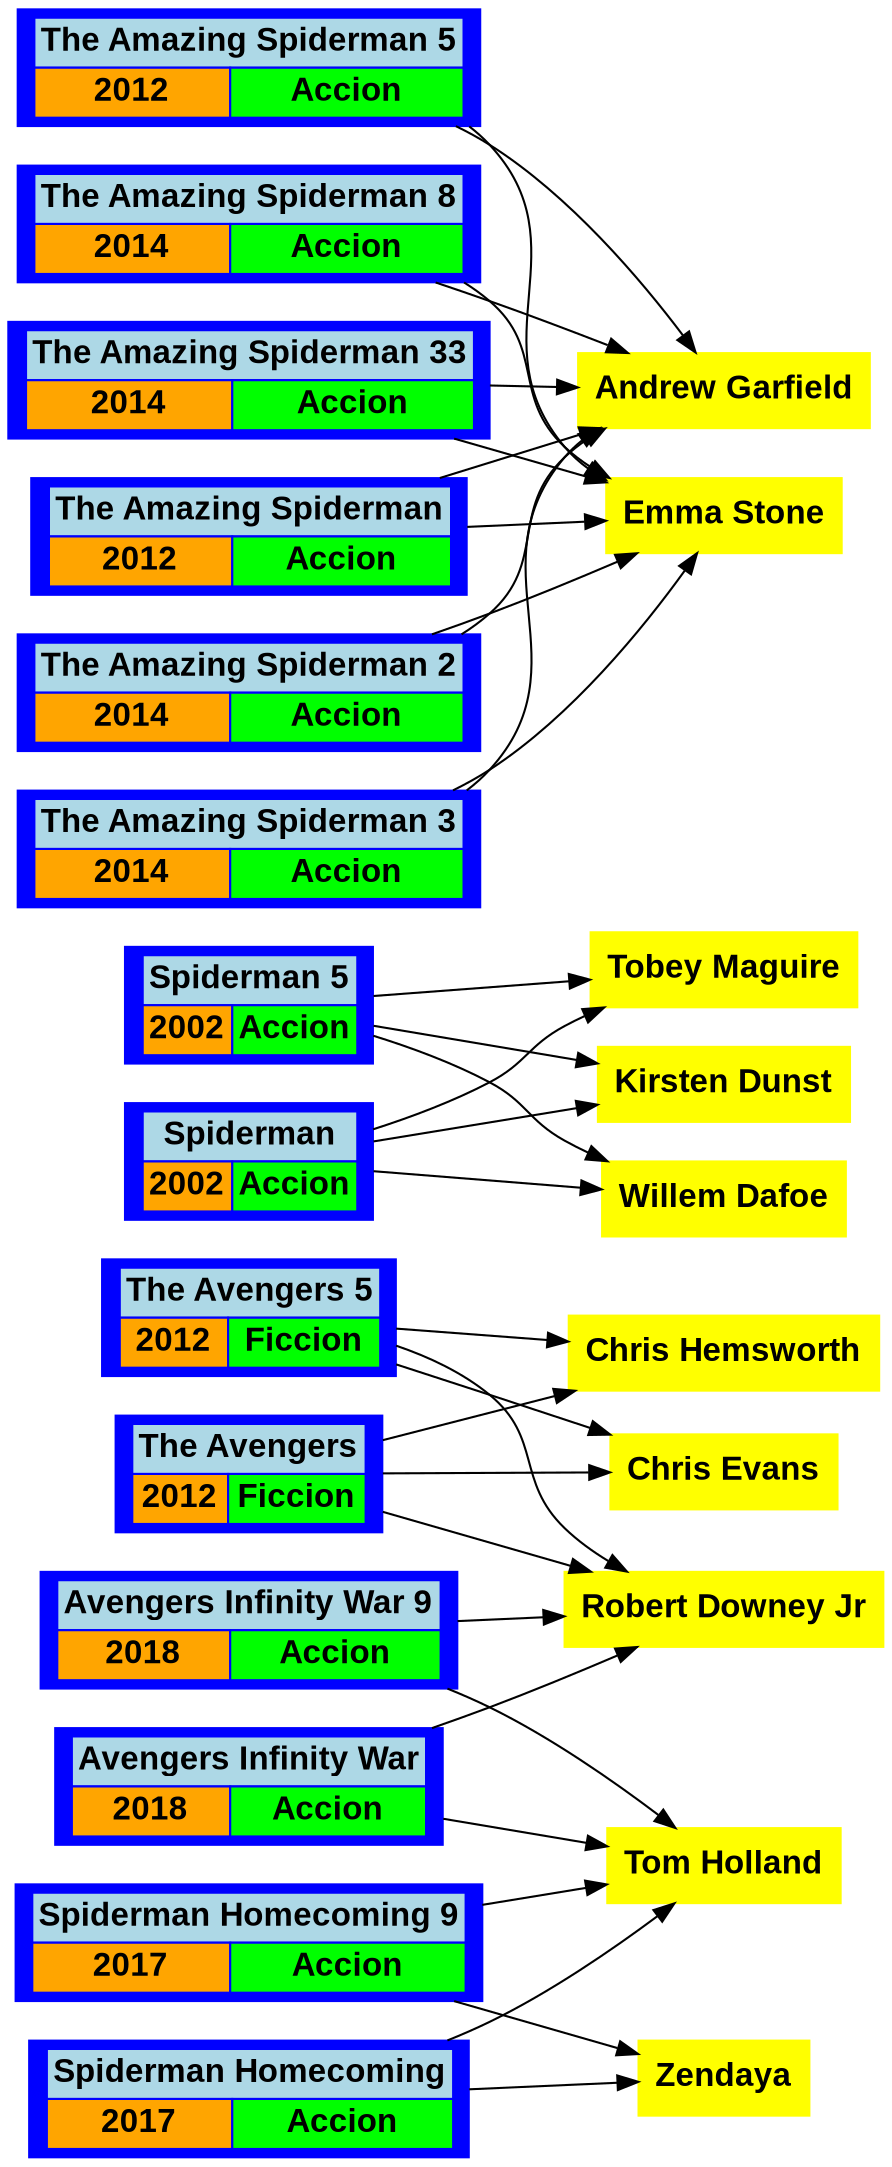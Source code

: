 digraph { 
rankdir = LR 
node[shape=record, fontname="Arial Black", fontsize=16] 
TheAvengers5[color=blue, style=filled, label=<
<TABLE BORDER="0" CELLBORDER="1" CELLSPACING="0">
<TR><TD BGCOLOR="lightblue" COLSPAN="2">The Avengers 5</TD></TR>
<TR><TD BGCOLOR="orange">2012</TD> + <TD BGCOLOR="green">Ficcion</TD> </TR>
</TABLE>
>]TheAvengers5->RobertDowneyJr
TheAvengers5->ChrisEvans
TheAvengers5->ChrisHemsworth
Spiderman5[color=blue, style=filled, label=<
<TABLE BORDER="0" CELLBORDER="1" CELLSPACING="0">
<TR><TD BGCOLOR="lightblue" COLSPAN="2">Spiderman 5</TD></TR>
<TR><TD BGCOLOR="orange">2002</TD> + <TD BGCOLOR="green">Accion</TD> </TR>
</TABLE>
>]Spiderman5->TobeyMaguire
Spiderman5->KirstenDunst
Spiderman5->WillemDafoe
TheAmazingSpiderman5[color=blue, style=filled, label=<
<TABLE BORDER="0" CELLBORDER="1" CELLSPACING="0">
<TR><TD BGCOLOR="lightblue" COLSPAN="2">The Amazing Spiderman 5</TD></TR>
<TR><TD BGCOLOR="orange">2012</TD> + <TD BGCOLOR="green">Accion</TD> </TR>
</TABLE>
>]TheAmazingSpiderman5->AndrewGarfield
TheAmazingSpiderman5->EmmaStone
TheAmazingSpiderman8[color=blue, style=filled, label=<
<TABLE BORDER="0" CELLBORDER="1" CELLSPACING="0">
<TR><TD BGCOLOR="lightblue" COLSPAN="2">The Amazing Spiderman 8</TD></TR>
<TR><TD BGCOLOR="orange">2014</TD> + <TD BGCOLOR="green">Accion</TD> </TR>
</TABLE>
>]TheAmazingSpiderman8->AndrewGarfield
TheAmazingSpiderman8->EmmaStone
SpidermanHomecoming9[color=blue, style=filled, label=<
<TABLE BORDER="0" CELLBORDER="1" CELLSPACING="0">
<TR><TD BGCOLOR="lightblue" COLSPAN="2">Spiderman Homecoming 9</TD></TR>
<TR><TD BGCOLOR="orange">2017</TD> + <TD BGCOLOR="green">Accion</TD> </TR>
</TABLE>
>]SpidermanHomecoming9->TomHolland
SpidermanHomecoming9->Zendaya
AvengersInfinityWar9[color=blue, style=filled, label=<
<TABLE BORDER="0" CELLBORDER="1" CELLSPACING="0">
<TR><TD BGCOLOR="lightblue" COLSPAN="2">Avengers Infinity War 9</TD></TR>
<TR><TD BGCOLOR="orange">2018</TD> + <TD BGCOLOR="green">Accion</TD> </TR>
</TABLE>
>]AvengersInfinityWar9->RobertDowneyJr
AvengersInfinityWar9->TomHolland
TheAmazingSpiderman33[color=blue, style=filled, label=<
<TABLE BORDER="0" CELLBORDER="1" CELLSPACING="0">
<TR><TD BGCOLOR="lightblue" COLSPAN="2">The Amazing Spiderman 33</TD></TR>
<TR><TD BGCOLOR="orange">2014</TD> + <TD BGCOLOR="green">Accion</TD> </TR>
</TABLE>
>]TheAmazingSpiderman33->AndrewGarfield
TheAmazingSpiderman33->EmmaStone
Spiderman[color=blue, style=filled, label=<
<TABLE BORDER="0" CELLBORDER="1" CELLSPACING="0">
<TR><TD BGCOLOR="lightblue" COLSPAN="2">Spiderman</TD></TR>
<TR><TD BGCOLOR="orange">2002</TD> + <TD BGCOLOR="green">Accion</TD> </TR>
</TABLE>
>]Spiderman->TobeyMaguire
Spiderman->KirstenDunst
Spiderman->WillemDafoe
TheAmazingSpiderman[color=blue, style=filled, label=<
<TABLE BORDER="0" CELLBORDER="1" CELLSPACING="0">
<TR><TD BGCOLOR="lightblue" COLSPAN="2">The Amazing Spiderman</TD></TR>
<TR><TD BGCOLOR="orange">2012</TD> + <TD BGCOLOR="green">Accion</TD> </TR>
</TABLE>
>]TheAmazingSpiderman->AndrewGarfield
TheAmazingSpiderman->EmmaStone
TheAmazingSpiderman2[color=blue, style=filled, label=<
<TABLE BORDER="0" CELLBORDER="1" CELLSPACING="0">
<TR><TD BGCOLOR="lightblue" COLSPAN="2">The Amazing Spiderman 2</TD></TR>
<TR><TD BGCOLOR="orange">2014</TD> + <TD BGCOLOR="green">Accion</TD> </TR>
</TABLE>
>]TheAmazingSpiderman2->AndrewGarfield
TheAmazingSpiderman2->EmmaStone
SpidermanHomecoming[color=blue, style=filled, label=<
<TABLE BORDER="0" CELLBORDER="1" CELLSPACING="0">
<TR><TD BGCOLOR="lightblue" COLSPAN="2">Spiderman Homecoming</TD></TR>
<TR><TD BGCOLOR="orange">2017</TD> + <TD BGCOLOR="green">Accion</TD> </TR>
</TABLE>
>]SpidermanHomecoming->TomHolland
SpidermanHomecoming->Zendaya
TheAvengers[color=blue, style=filled, label=<
<TABLE BORDER="0" CELLBORDER="1" CELLSPACING="0">
<TR><TD BGCOLOR="lightblue" COLSPAN="2">The Avengers</TD></TR>
<TR><TD BGCOLOR="orange">2012</TD> + <TD BGCOLOR="green">Ficcion</TD> </TR>
</TABLE>
>]TheAvengers->RobertDowneyJr
TheAvengers->ChrisEvans
TheAvengers->ChrisHemsworth
AvengersInfinityWar[color=blue, style=filled, label=<
<TABLE BORDER="0" CELLBORDER="1" CELLSPACING="0">
<TR><TD BGCOLOR="lightblue" COLSPAN="2">Avengers Infinity War</TD></TR>
<TR><TD BGCOLOR="orange">2018</TD> + <TD BGCOLOR="green">Accion</TD> </TR>
</TABLE>
>]AvengersInfinityWar->RobertDowneyJr
AvengersInfinityWar->TomHolland
TheAmazingSpiderman3[color=blue, style=filled, label=<
<TABLE BORDER="0" CELLBORDER="1" CELLSPACING="0">
<TR><TD BGCOLOR="lightblue" COLSPAN="2">The Amazing Spiderman 3</TD></TR>
<TR><TD BGCOLOR="orange">2014</TD> + <TD BGCOLOR="green">Accion</TD> </TR>
</TABLE>
>]TheAmazingSpiderman3->AndrewGarfield
TheAmazingSpiderman3->EmmaStone
RobertDowneyJr[color=yellow, style=filled, label="Robert Downey Jr"]
ChrisEvans[color=yellow, style=filled, label="Chris Evans"]
ChrisHemsworth[color=yellow, style=filled, label="Chris Hemsworth"]
TobeyMaguire[color=yellow, style=filled, label="Tobey Maguire"]
KirstenDunst[color=yellow, style=filled, label="Kirsten Dunst"]
WillemDafoe[color=yellow, style=filled, label="Willem Dafoe"]
AndrewGarfield[color=yellow, style=filled, label="Andrew Garfield"]
EmmaStone[color=yellow, style=filled, label="Emma Stone"]
TomHolland[color=yellow, style=filled, label="Tom Holland"]
Zendaya[color=yellow, style=filled, label="Zendaya"]
} 
